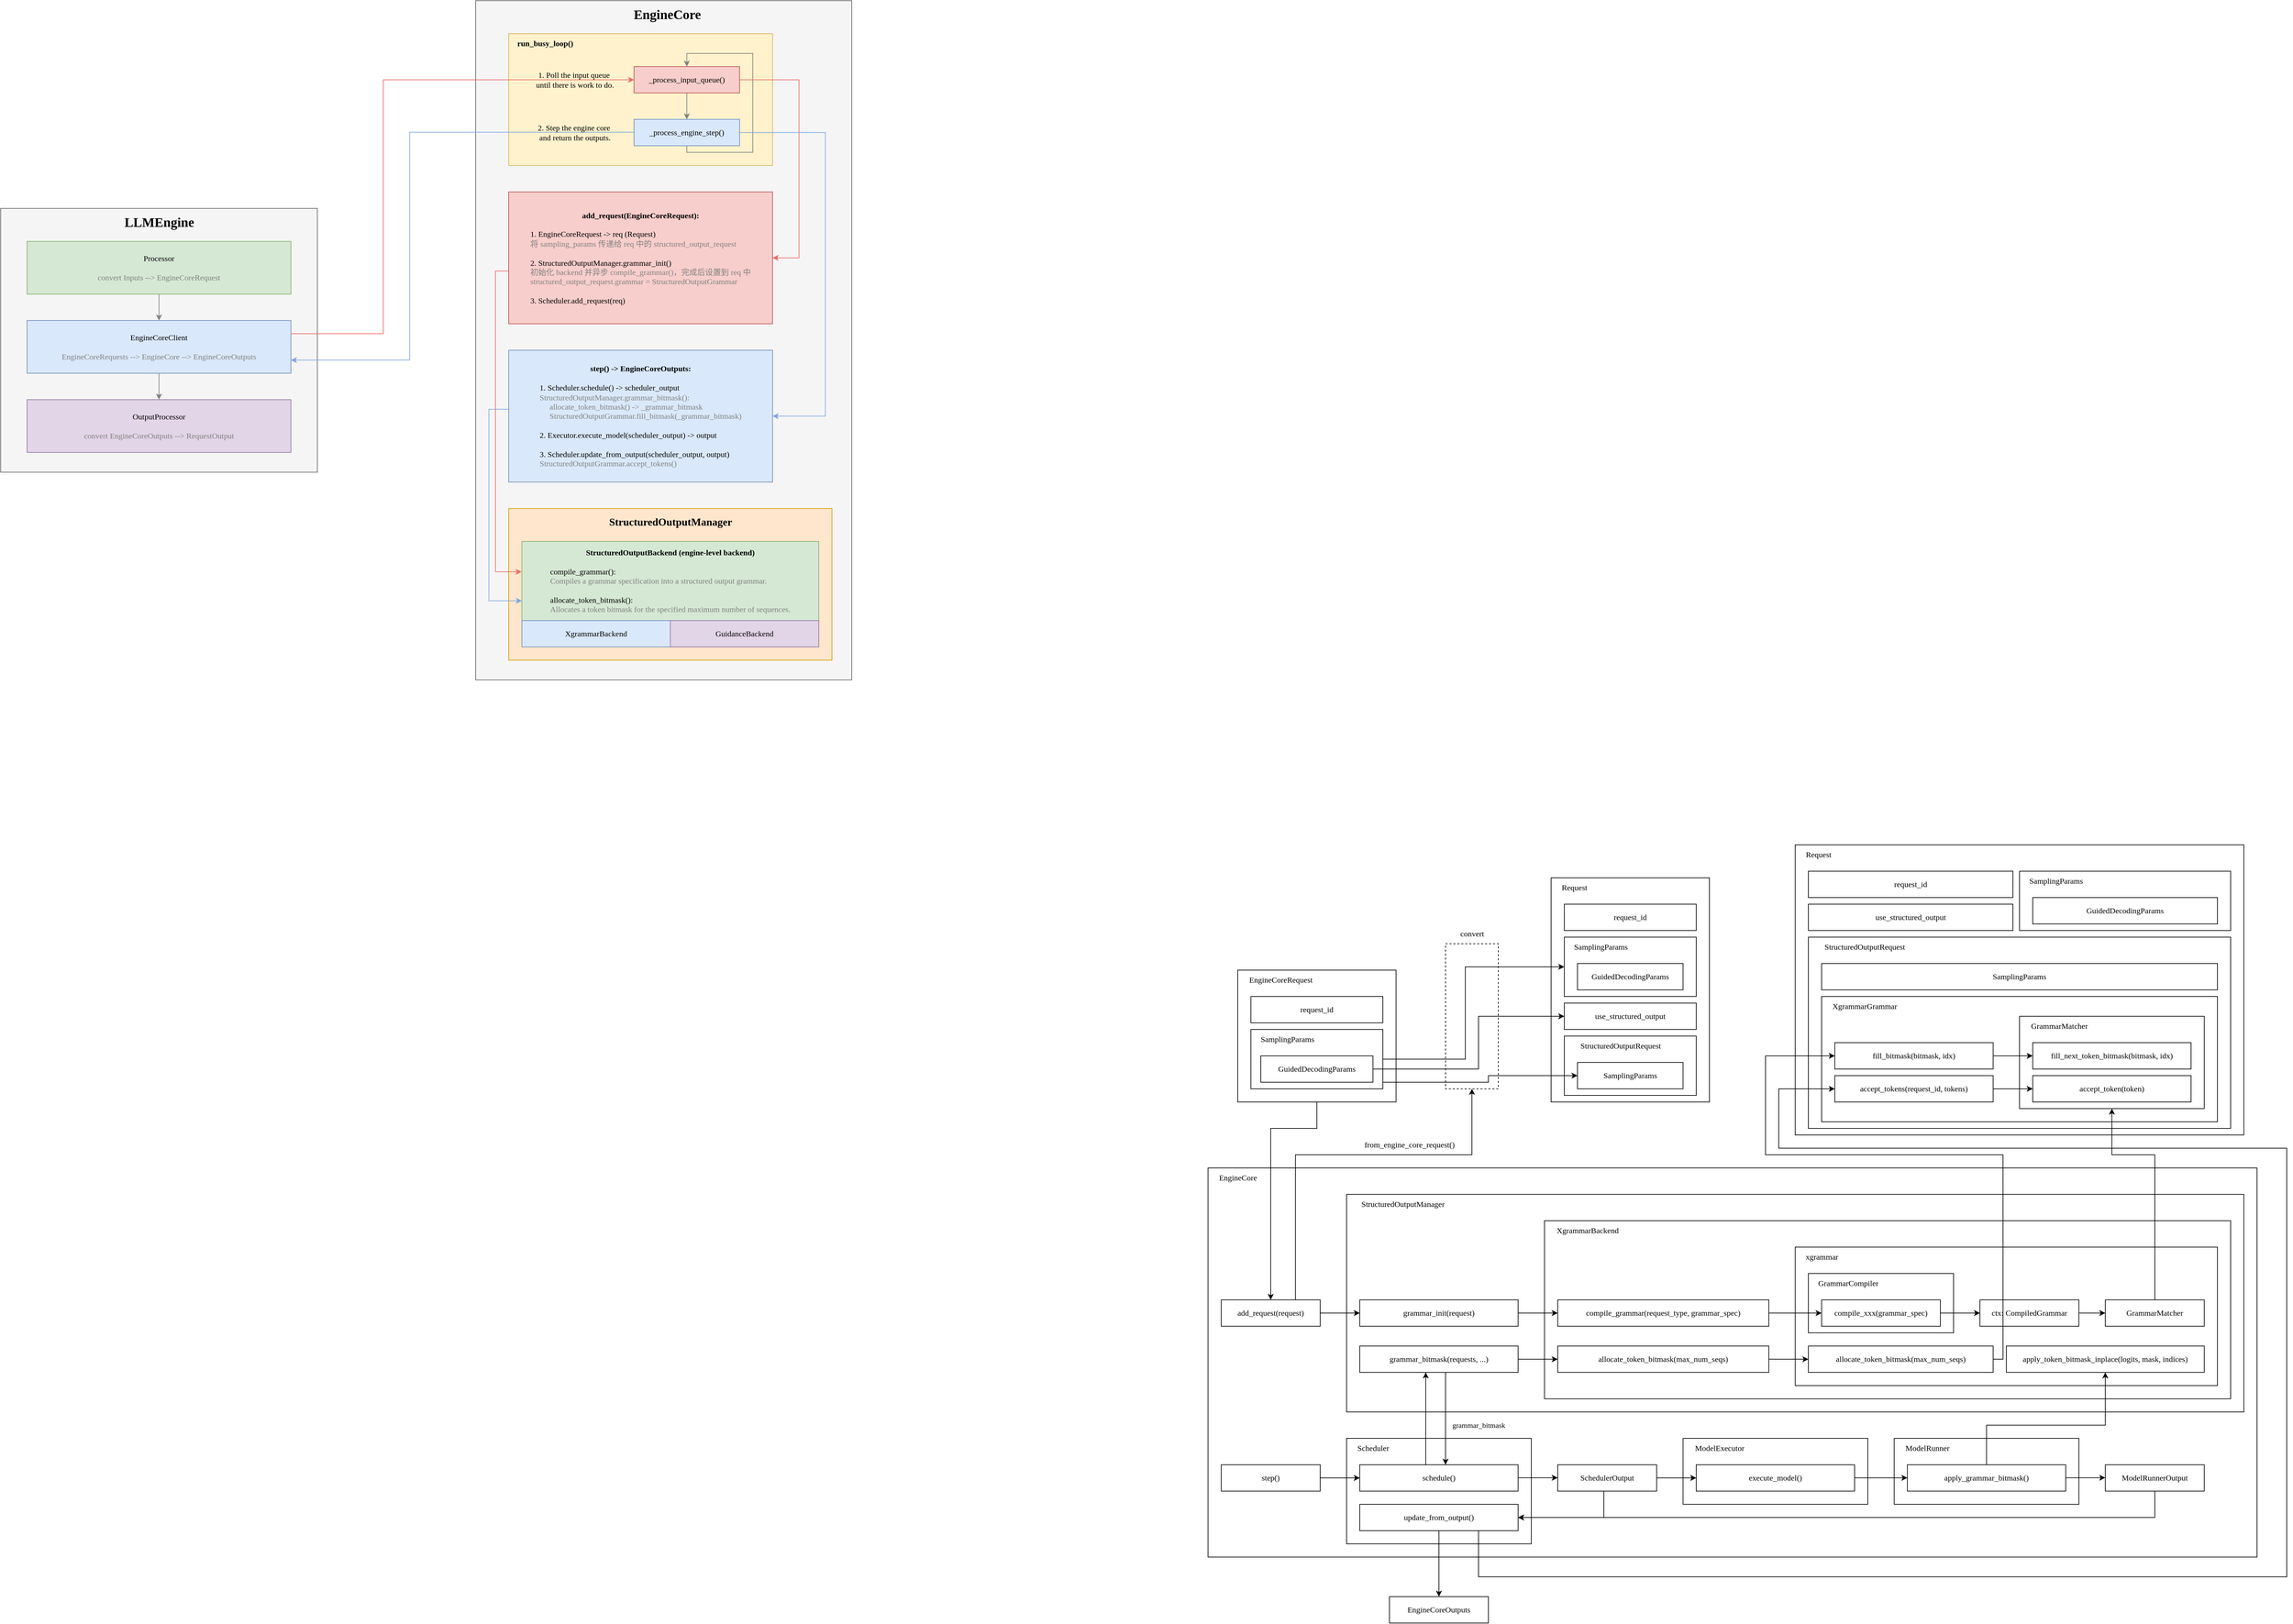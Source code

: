<mxfile version="26.2.2">
  <diagram name="第 1 页" id="pWyr2Sx7VMr-gFT97OsN">
    <mxGraphModel dx="5970" dy="3180" grid="1" gridSize="10" guides="1" tooltips="1" connect="1" arrows="1" fold="1" page="0" pageScale="1" pageWidth="827" pageHeight="1169" math="0" shadow="0">
      <root>
        <mxCell id="0" />
        <mxCell id="1" parent="0" />
        <mxCell id="C4gAQuSgHDkv66aD8gGo-106" value="" style="rounded=0;whiteSpace=wrap;html=1;dashed=1;fillColor=none;" vertex="1" parent="1">
          <mxGeometry x="1470" y="1630" width="80" height="220" as="geometry" />
        </mxCell>
        <mxCell id="C4gAQuSgHDkv66aD8gGo-90" value="" style="rounded=0;whiteSpace=wrap;html=1;" vertex="1" parent="1">
          <mxGeometry x="1630" y="1530" width="240" height="340" as="geometry" />
        </mxCell>
        <mxCell id="C4gAQuSgHDkv66aD8gGo-74" value="" style="rounded=0;whiteSpace=wrap;html=1;" vertex="1" parent="1">
          <mxGeometry x="1155" y="1670" width="240" height="200" as="geometry" />
        </mxCell>
        <mxCell id="C4gAQuSgHDkv66aD8gGo-31" value="" style="rounded=0;whiteSpace=wrap;html=1;" vertex="1" parent="1">
          <mxGeometry x="1110" y="1970" width="1590" height="590" as="geometry" />
        </mxCell>
        <mxCell id="C4gAQuSgHDkv66aD8gGo-27" value="" style="rounded=0;whiteSpace=wrap;html=1;" vertex="1" parent="1">
          <mxGeometry x="1320" y="2010" width="1360" height="330" as="geometry" />
        </mxCell>
        <mxCell id="mNshsQuZjJondUPWc10D-17" value="" style="rounded=0;whiteSpace=wrap;html=1;fillColor=#f5f5f5;fontColor=#333333;strokeColor=#666666;" parent="1" vertex="1">
          <mxGeometry y="200" width="570" height="1030" as="geometry" />
        </mxCell>
        <mxCell id="mNshsQuZjJondUPWc10D-30" value="" style="rounded=0;whiteSpace=wrap;html=1;fillColor=#f5f5f5;strokeColor=#666666;fontColor=#333333;" parent="1" vertex="1">
          <mxGeometry x="-720" y="515" width="480" height="400" as="geometry" />
        </mxCell>
        <mxCell id="mNshsQuZjJondUPWc10D-23" value="" style="rounded=0;whiteSpace=wrap;html=1;fillColor=#ffe6cc;strokeColor=#d79b00;" parent="1" vertex="1">
          <mxGeometry x="50" y="970" width="490" height="230" as="geometry" />
        </mxCell>
        <mxCell id="mNshsQuZjJondUPWc10D-43" style="edgeStyle=orthogonalEdgeStyle;rounded=0;orthogonalLoop=1;jettySize=auto;html=1;strokeColor=#7EA6E0;exitX=0;exitY=0.448;exitDx=0;exitDy=0;exitPerimeter=0;" parent="1" source="mNshsQuZjJondUPWc10D-14" edge="1">
          <mxGeometry relative="1" as="geometry">
            <mxPoint x="-40" y="890" as="sourcePoint" />
            <mxPoint x="70" y="1110" as="targetPoint" />
            <Array as="points">
              <mxPoint x="20" y="820" />
              <mxPoint x="20" y="1110" />
            </Array>
          </mxGeometry>
        </mxCell>
        <mxCell id="mNshsQuZjJondUPWc10D-9" value="" style="rounded=0;whiteSpace=wrap;html=1;fillColor=#fff2cc;strokeColor=#d6b656;" parent="1" vertex="1">
          <mxGeometry x="50" y="250" width="400" height="200" as="geometry" />
        </mxCell>
        <mxCell id="mNshsQuZjJondUPWc10D-8" style="edgeStyle=orthogonalEdgeStyle;rounded=0;orthogonalLoop=1;jettySize=auto;html=1;entryX=0.5;entryY=0;entryDx=0;entryDy=0;strokeColor=#808080;" parent="1" source="mNshsQuZjJondUPWc10D-4" target="mNshsQuZjJondUPWc10D-5" edge="1">
          <mxGeometry relative="1" as="geometry" />
        </mxCell>
        <mxCell id="mNshsQuZjJondUPWc10D-15" style="edgeStyle=orthogonalEdgeStyle;rounded=0;orthogonalLoop=1;jettySize=auto;html=1;entryX=1;entryY=0.5;entryDx=0;entryDy=0;strokeColor=#EA6B66;" parent="1" source="mNshsQuZjJondUPWc10D-4" target="mNshsQuZjJondUPWc10D-12" edge="1">
          <mxGeometry relative="1" as="geometry">
            <Array as="points">
              <mxPoint x="490" y="320" />
              <mxPoint x="490" y="590" />
            </Array>
          </mxGeometry>
        </mxCell>
        <mxCell id="mNshsQuZjJondUPWc10D-4" value="&lt;font face=&quot;Comic Sans MS&quot;&gt;_process_input_queue()&lt;/font&gt;" style="rounded=0;whiteSpace=wrap;html=1;fillColor=#f8cecc;strokeColor=#b85450;" parent="1" vertex="1">
          <mxGeometry x="240" y="299.97" width="160" height="40" as="geometry" />
        </mxCell>
        <mxCell id="mNshsQuZjJondUPWc10D-11" style="edgeStyle=orthogonalEdgeStyle;rounded=0;orthogonalLoop=1;jettySize=auto;html=1;entryX=0.5;entryY=0;entryDx=0;entryDy=0;strokeColor=#808080;" parent="1" source="mNshsQuZjJondUPWc10D-5" target="mNshsQuZjJondUPWc10D-4" edge="1">
          <mxGeometry relative="1" as="geometry">
            <Array as="points">
              <mxPoint x="320" y="429.97" />
              <mxPoint x="420" y="429.97" />
              <mxPoint x="420" y="279.97" />
              <mxPoint x="320" y="279.97" />
            </Array>
          </mxGeometry>
        </mxCell>
        <mxCell id="mNshsQuZjJondUPWc10D-16" style="edgeStyle=orthogonalEdgeStyle;rounded=0;orthogonalLoop=1;jettySize=auto;html=1;entryX=1;entryY=0.5;entryDx=0;entryDy=0;strokeColor=#7EA6E0;" parent="1" source="mNshsQuZjJondUPWc10D-5" target="mNshsQuZjJondUPWc10D-14" edge="1">
          <mxGeometry relative="1" as="geometry">
            <Array as="points">
              <mxPoint x="530" y="400" />
              <mxPoint x="530" y="830" />
            </Array>
          </mxGeometry>
        </mxCell>
        <mxCell id="mNshsQuZjJondUPWc10D-39" style="edgeStyle=orthogonalEdgeStyle;rounded=0;orthogonalLoop=1;jettySize=auto;html=1;exitX=0;exitY=0.5;exitDx=0;exitDy=0;entryX=1;entryY=0.75;entryDx=0;entryDy=0;strokeColor=#7EA6E0;" parent="1" target="mNshsQuZjJondUPWc10D-26" edge="1">
          <mxGeometry relative="1" as="geometry">
            <mxPoint x="240.0" y="399.47" as="sourcePoint" />
            <mxPoint x="-160" y="399.5" as="targetPoint" />
            <Array as="points">
              <mxPoint x="-100" y="399" />
              <mxPoint x="-100" y="745" />
            </Array>
          </mxGeometry>
        </mxCell>
        <mxCell id="mNshsQuZjJondUPWc10D-5" value="&lt;font face=&quot;Comic Sans MS&quot;&gt;_process_engine_step()&lt;/font&gt;" style="rounded=0;whiteSpace=wrap;html=1;fillColor=#dae8fc;strokeColor=#6c8ebf;" parent="1" vertex="1">
          <mxGeometry x="240" y="379.97" width="160" height="40" as="geometry" />
        </mxCell>
        <mxCell id="mNshsQuZjJondUPWc10D-6" value="&lt;font face=&quot;Comic Sans MS&quot;&gt;1. Poll the input queue&amp;nbsp;&lt;/font&gt;&lt;div&gt;&lt;font face=&quot;Comic Sans MS&quot;&gt;until&amp;nbsp;&lt;/font&gt;&lt;span style=&quot;font-family: &amp;quot;Comic Sans MS&amp;quot;; background-color: transparent; color: light-dark(rgb(0, 0, 0), rgb(255, 255, 255));&quot;&gt;there is work to do.&lt;/span&gt;&lt;/div&gt;" style="text;html=1;align=center;verticalAlign=middle;resizable=0;points=[];autosize=1;strokeColor=none;fillColor=none;" parent="1" vertex="1">
          <mxGeometry x="70" y="299.97" width="160" height="40" as="geometry" />
        </mxCell>
        <mxCell id="mNshsQuZjJondUPWc10D-7" value="&lt;font face=&quot;Comic Sans MS&quot;&gt;2. Step the engine core&amp;nbsp;&lt;/font&gt;&lt;div&gt;&lt;font face=&quot;Comic Sans MS&quot;&gt;and return the outputs.&lt;/font&gt;&lt;/div&gt;" style="text;html=1;align=center;verticalAlign=middle;resizable=0;points=[];autosize=1;strokeColor=none;fillColor=none;" parent="1" vertex="1">
          <mxGeometry x="70" y="379.97" width="160" height="40" as="geometry" />
        </mxCell>
        <mxCell id="mNshsQuZjJondUPWc10D-10" value="&lt;font face=&quot;Comic Sans MS&quot;&gt;&lt;b&gt;run_busy_loop()&lt;/b&gt;&lt;/font&gt;" style="text;html=1;align=center;verticalAlign=middle;resizable=0;points=[];autosize=1;strokeColor=none;fillColor=none;" parent="1" vertex="1">
          <mxGeometry x="50" y="250" width="110" height="30" as="geometry" />
        </mxCell>
        <mxCell id="mNshsQuZjJondUPWc10D-12" value="&lt;font face=&quot;Comic Sans MS&quot;&gt;&lt;b&gt;add_request(EngineCoreRequest):&lt;/b&gt;&lt;/font&gt;&lt;div&gt;&lt;font face=&quot;Comic Sans MS&quot;&gt;&lt;br&gt;&lt;/font&gt;&lt;/div&gt;&lt;div style=&quot;text-align: left;&quot;&gt;&lt;font style=&quot;&quot; face=&quot;Comic Sans MS&quot;&gt;1.&amp;nbsp;&lt;/font&gt;&lt;span style=&quot;background-color: transparent;&quot;&gt;&lt;font style=&quot;&quot; face=&quot;Comic Sans MS&quot;&gt;EngineCoreRequest -&amp;gt; req (Request)&lt;/font&gt;&lt;/span&gt;&lt;/div&gt;&lt;div style=&quot;text-align: left;&quot;&gt;&lt;font style=&quot;color: rgb(128, 128, 128);&quot;&gt;&lt;span style=&quot;background-color: transparent;&quot;&gt;&lt;font style=&quot;&quot; face=&quot;Comic Sans MS&quot;&gt;将&lt;/font&gt;&lt;/span&gt;&lt;span style=&quot;font-family: &amp;quot;Comic Sans MS&amp;quot;; background-color: transparent;&quot;&gt;&amp;nbsp;&lt;/span&gt;&lt;span style=&quot;background-color: transparent;&quot;&gt;&lt;font face=&quot;Comic Sans MS&quot;&gt;sampling_params 传递给 req 中的&amp;nbsp;&lt;/font&gt;&lt;/span&gt;&lt;span style=&quot;background-color: transparent;&quot;&gt;&lt;font style=&quot;&quot; face=&quot;Comic Sans MS&quot;&gt;structured_output_request&lt;/font&gt;&lt;/span&gt;&lt;/font&gt;&lt;/div&gt;&lt;div style=&quot;text-align: left;&quot;&gt;&lt;span style=&quot;background-color: transparent;&quot;&gt;&lt;font face=&quot;Comic Sans MS&quot;&gt;&lt;br&gt;&lt;/font&gt;&lt;/span&gt;&lt;/div&gt;&lt;div style=&quot;text-align: left;&quot;&gt;&lt;span style=&quot;background-color: transparent;&quot;&gt;&lt;font style=&quot;&quot; face=&quot;Comic Sans MS&quot;&gt;2.&amp;nbsp;&lt;/font&gt;&lt;/span&gt;&lt;span style=&quot;background-color: transparent;&quot;&gt;&lt;font style=&quot;&quot; face=&quot;Comic Sans MS&quot;&gt;StructuredOutputManager.grammar_init()&lt;/font&gt;&lt;/span&gt;&lt;/div&gt;&lt;div style=&quot;text-align: left;&quot;&gt;&lt;font style=&quot;color: rgb(128, 128, 128);&quot;&gt;&lt;font style=&quot;&quot; face=&quot;Comic Sans MS&quot;&gt;初始化 backend 并异步&amp;nbsp;&lt;/font&gt;&lt;span style=&quot;background-color: transparent; text-align: center;&quot;&gt;&lt;font face=&quot;Comic Sans MS&quot;&gt;compile_grammar()，完成后设置到 req 中&lt;/font&gt;&lt;/span&gt;&lt;/font&gt;&lt;/div&gt;&lt;div style=&quot;text-align: left;&quot;&gt;&lt;font style=&quot;color: rgb(128, 128, 128);&quot;&gt;&lt;span style=&quot;background-color: transparent; text-align: center;&quot;&gt;&lt;font face=&quot;Comic Sans MS&quot;&gt;structured_output_request.grammar =&amp;nbsp;&lt;/font&gt;&lt;/span&gt;&lt;span style=&quot;background-color: transparent; text-align: center;&quot;&gt;&lt;font style=&quot;&quot; face=&quot;Comic Sans MS&quot;&gt;StructuredOutputGrammar&lt;/font&gt;&lt;/span&gt;&lt;/font&gt;&lt;/div&gt;&lt;div style=&quot;text-align: left;&quot;&gt;&lt;span style=&quot;background-color: transparent;&quot;&gt;&lt;font face=&quot;Comic Sans MS&quot;&gt;&lt;br&gt;&lt;/font&gt;&lt;/span&gt;&lt;/div&gt;&lt;div style=&quot;text-align: left;&quot;&gt;&lt;span style=&quot;background-color: transparent;&quot;&gt;&lt;font face=&quot;Comic Sans MS&quot;&gt;3. Scheduler.add_request(req)&lt;/font&gt;&lt;/span&gt;&lt;/div&gt;" style="rounded=0;whiteSpace=wrap;html=1;fillColor=#f8cecc;strokeColor=#b85450;" parent="1" vertex="1">
          <mxGeometry x="50" y="490" width="400" height="200" as="geometry" />
        </mxCell>
        <mxCell id="mNshsQuZjJondUPWc10D-14" value="&lt;font face=&quot;Comic Sans MS&quot;&gt;&lt;b&gt;step() -&amp;gt; EngineCoreOutputs:&lt;/b&gt;&lt;/font&gt;&lt;div&gt;&lt;font face=&quot;Comic Sans MS&quot;&gt;&lt;br&gt;&lt;/font&gt;&lt;/div&gt;&lt;div style=&quot;text-align: left;&quot;&gt;&lt;font face=&quot;Comic Sans MS&quot;&gt;1. S&lt;span style=&quot;background-color: transparent;&quot;&gt;cheduler.schedule() -&amp;gt;&amp;nbsp;&lt;/span&gt;&lt;span style=&quot;background-color: transparent;&quot;&gt;scheduler_output&lt;/span&gt;&lt;/font&gt;&lt;/div&gt;&lt;div style=&quot;text-align: left;&quot;&gt;&lt;font face=&quot;Comic Sans MS&quot; color=&quot;#808080&quot;&gt;StructuredOutputManager.grammar_bitmask():&lt;/font&gt;&lt;/div&gt;&lt;div style=&quot;text-align: left;&quot;&gt;&lt;font face=&quot;Comic Sans MS&quot; color=&quot;#808080&quot;&gt;&amp;nbsp; &amp;nbsp; &amp;nbsp;allocate_token_bitmask() -&amp;gt;&amp;nbsp;&lt;/font&gt;&lt;span style=&quot;color: rgb(128, 128, 128); font-family: &amp;quot;Comic Sans MS&amp;quot;; background-color: transparent;&quot;&gt;_grammar_bitmask&lt;/span&gt;&lt;/div&gt;&lt;div style=&quot;text-align: left;&quot;&gt;&lt;font face=&quot;Comic Sans MS&quot;&gt;&lt;span style=&quot;background-color: transparent;&quot;&gt;&lt;font color=&quot;#808080&quot;&gt;&amp;nbsp; &amp;nbsp; &amp;nbsp;StructuredOutputGrammar&lt;/font&gt;&lt;/span&gt;&lt;span style=&quot;background-color: transparent;&quot;&gt;&lt;font style=&quot;color: rgb(128, 128, 128);&quot;&gt;.fill_bitmask(&lt;/font&gt;&lt;/span&gt;&lt;/font&gt;&lt;span style=&quot;color: rgb(128, 128, 128); font-family: &amp;quot;Comic Sans MS&amp;quot;; background-color: transparent;&quot;&gt;_grammar_bitmask&lt;/span&gt;&lt;span style=&quot;color: rgb(128, 128, 128); background-color: transparent; font-family: &amp;quot;Comic Sans MS&amp;quot;;&quot;&gt;)&lt;/span&gt;&lt;/div&gt;&lt;div style=&quot;text-align: left;&quot;&gt;&lt;span style=&quot;background-color: transparent;&quot;&gt;&lt;font face=&quot;Comic Sans MS&quot;&gt;&lt;br&gt;&lt;/font&gt;&lt;/span&gt;&lt;/div&gt;&lt;div style=&quot;text-align: left;&quot;&gt;&lt;font face=&quot;Comic Sans MS&quot;&gt;&lt;span style=&quot;background-color: transparent;&quot;&gt;2.&amp;nbsp;&lt;/span&gt;&lt;span style=&quot;background-color: transparent;&quot;&gt;Executor.execute_model(&lt;/span&gt;&lt;span style=&quot;background-color: transparent; color: light-dark(rgb(0, 0, 0), rgb(255, 255, 255));&quot;&gt;scheduler_output&lt;/span&gt;&lt;span style=&quot;background-color: transparent; color: light-dark(rgb(0, 0, 0), rgb(255, 255, 255));&quot;&gt;) -&amp;gt; output&lt;/span&gt;&lt;/font&gt;&lt;/div&gt;&lt;div style=&quot;text-align: left;&quot;&gt;&lt;span style=&quot;background-color: transparent;&quot;&gt;&lt;font face=&quot;Comic Sans MS&quot;&gt;&lt;br&gt;&lt;/font&gt;&lt;/span&gt;&lt;/div&gt;&lt;div style=&quot;text-align: left;&quot;&gt;&lt;font face=&quot;Comic Sans MS&quot;&gt;&lt;span style=&quot;background-color: transparent;&quot;&gt;3. S&lt;/span&gt;&lt;span style=&quot;background-color: transparent;&quot;&gt;cheduler.update_from_output(&lt;/span&gt;&lt;span style=&quot;background-color: transparent; color: light-dark(rgb(0, 0, 0), rgb(255, 255, 255));&quot;&gt;scheduler_output, output&lt;/span&gt;&lt;span style=&quot;background-color: transparent; color: light-dark(rgb(0, 0, 0), rgb(255, 255, 255));&quot;&gt;)&lt;/span&gt;&lt;/font&gt;&lt;/div&gt;&lt;div style=&quot;text-align: left;&quot;&gt;&lt;font face=&quot;Comic Sans MS&quot;&gt;&lt;span style=&quot;background-color: transparent;&quot;&gt;&lt;font color=&quot;#808080&quot;&gt;StructuredOutputGrammar&lt;/font&gt;&lt;/span&gt;&lt;span style=&quot;background-color: transparent;&quot;&gt;&lt;font style=&quot;color: rgb(128, 128, 128);&quot;&gt;.accept_tokens()&lt;/font&gt;&lt;/span&gt;&lt;/font&gt;&lt;/div&gt;" style="rounded=0;whiteSpace=wrap;html=1;fillColor=#dae8fc;strokeColor=#6c8ebf;" parent="1" vertex="1">
          <mxGeometry x="50" y="730" width="400" height="200" as="geometry" />
        </mxCell>
        <mxCell id="mNshsQuZjJondUPWc10D-18" value="&lt;font style=&quot;font-size: 20px;&quot; face=&quot;Comic Sans MS&quot;&gt;&lt;b&gt;EngineCore&lt;/b&gt;&lt;/font&gt;" style="text;html=1;align=center;verticalAlign=middle;resizable=0;points=[];autosize=1;strokeColor=none;fillColor=none;" parent="1" vertex="1">
          <mxGeometry x="225" y="200" width="130" height="40" as="geometry" />
        </mxCell>
        <mxCell id="mNshsQuZjJondUPWc10D-19" value="&lt;font face=&quot;Comic Sans MS&quot;&gt;&lt;b&gt;StructuredOutputBackend (engine-level backend)&lt;/b&gt;&lt;/font&gt;&lt;div&gt;&lt;font face=&quot;Comic Sans MS&quot;&gt;&lt;br&gt;&lt;/font&gt;&lt;/div&gt;&lt;div style=&quot;text-align: left;&quot;&gt;&lt;span style=&quot;background-color: transparent;&quot;&gt;&lt;font face=&quot;Comic Sans MS&quot;&gt;compile_grammar():&lt;/font&gt;&lt;/span&gt;&lt;/div&gt;&lt;div style=&quot;text-align: left;&quot;&gt;&lt;span style=&quot;background-color: transparent;&quot;&gt;&lt;font style=&quot;color: rgb(128, 128, 128);&quot; face=&quot;Comic Sans MS&quot;&gt;Compiles a grammar specification into a structured output grammar.&lt;/font&gt;&lt;/span&gt;&lt;/div&gt;&lt;div style=&quot;text-align: left;&quot;&gt;&lt;span style=&quot;background-color: transparent;&quot;&gt;&lt;font face=&quot;Comic Sans MS&quot;&gt;&lt;br&gt;&lt;/font&gt;&lt;/span&gt;&lt;/div&gt;&lt;div style=&quot;text-align: left;&quot;&gt;&lt;span style=&quot;background-color: transparent;&quot;&gt;&lt;font face=&quot;Comic Sans MS&quot;&gt;allocate_token_bitmask():&lt;/font&gt;&lt;/span&gt;&lt;/div&gt;&lt;div style=&quot;text-align: left;&quot;&gt;&lt;span style=&quot;background-color: transparent;&quot;&gt;&lt;font style=&quot;color: rgb(128, 128, 128);&quot; face=&quot;Comic Sans MS&quot;&gt;Allocates a token bitmask for the specified maximum number of sequences.&lt;/font&gt;&lt;/span&gt;&lt;/div&gt;" style="rounded=0;whiteSpace=wrap;html=1;fillColor=#d5e8d4;strokeColor=#82b366;" parent="1" vertex="1">
          <mxGeometry x="70" y="1020" width="450" height="120" as="geometry" />
        </mxCell>
        <mxCell id="mNshsQuZjJondUPWc10D-20" value="&lt;font face=&quot;Comic Sans MS&quot;&gt;XgrammarBackend&lt;/font&gt;" style="rounded=0;whiteSpace=wrap;html=1;fillColor=#dae8fc;strokeColor=#6c8ebf;" parent="1" vertex="1">
          <mxGeometry x="70" y="1140" width="225" height="40" as="geometry" />
        </mxCell>
        <mxCell id="mNshsQuZjJondUPWc10D-22" value="&lt;font face=&quot;Comic Sans MS&quot;&gt;GuidanceBackend&lt;/font&gt;" style="rounded=0;whiteSpace=wrap;html=1;fillColor=#e1d5e7;strokeColor=#9673a6;" parent="1" vertex="1">
          <mxGeometry x="295" y="1140" width="225" height="40" as="geometry" />
        </mxCell>
        <mxCell id="mNshsQuZjJondUPWc10D-24" value="&lt;font style=&quot;font-size: 16px;&quot; face=&quot;Comic Sans MS&quot;&gt;&lt;b style=&quot;&quot;&gt;StructuredOutputManager&lt;/b&gt;&lt;/font&gt;" style="text;html=1;align=center;verticalAlign=middle;resizable=0;points=[];autosize=1;strokeColor=none;fillColor=none;" parent="1" vertex="1">
          <mxGeometry x="180" y="975" width="230" height="30" as="geometry" />
        </mxCell>
        <mxCell id="mNshsQuZjJondUPWc10D-28" value="" style="edgeStyle=orthogonalEdgeStyle;rounded=0;orthogonalLoop=1;jettySize=auto;html=1;strokeColor=#808080;" parent="1" source="mNshsQuZjJondUPWc10D-25" target="mNshsQuZjJondUPWc10D-26" edge="1">
          <mxGeometry relative="1" as="geometry" />
        </mxCell>
        <mxCell id="mNshsQuZjJondUPWc10D-25" value="&lt;font face=&quot;Comic Sans MS&quot;&gt;Processor&lt;/font&gt;&lt;div&gt;&lt;font face=&quot;Comic Sans MS&quot;&gt;&lt;br&gt;&lt;/font&gt;&lt;div&gt;&lt;font style=&quot;color: rgb(128, 128, 128);&quot; face=&quot;Comic Sans MS&quot;&gt;convert Inputs --&amp;gt; EngineCoreRequest&lt;/font&gt;&lt;/div&gt;&lt;/div&gt;" style="rounded=0;whiteSpace=wrap;html=1;fillColor=#d5e8d4;strokeColor=#82b366;" parent="1" vertex="1">
          <mxGeometry x="-680" y="565" width="400" height="80.03" as="geometry" />
        </mxCell>
        <mxCell id="mNshsQuZjJondUPWc10D-29" value="" style="edgeStyle=orthogonalEdgeStyle;rounded=0;orthogonalLoop=1;jettySize=auto;html=1;strokeColor=#808080;" parent="1" source="mNshsQuZjJondUPWc10D-26" target="mNshsQuZjJondUPWc10D-27" edge="1">
          <mxGeometry relative="1" as="geometry" />
        </mxCell>
        <mxCell id="mNshsQuZjJondUPWc10D-26" value="&lt;font face=&quot;Comic Sans MS&quot;&gt;EngineCoreClient&lt;/font&gt;&lt;div&gt;&lt;font face=&quot;Comic Sans MS&quot;&gt;&lt;br&gt;&lt;/font&gt;&lt;/div&gt;&lt;div&gt;&lt;font style=&quot;color: rgb(128, 128, 128);&quot;&gt;&lt;font face=&quot;Comic Sans MS&quot;&gt;EngineCoreRequests --&amp;gt;&amp;nbsp;&lt;/font&gt;&lt;span style=&quot;font-family: &amp;quot;Comic Sans MS&amp;quot;; background-color: transparent;&quot;&gt;EngineCore --&amp;gt;&lt;/span&gt;&lt;span style=&quot;font-family: &amp;quot;Comic Sans MS&amp;quot;; background-color: transparent;&quot;&gt;&amp;nbsp;EngineCoreOutputs&lt;/span&gt;&lt;/font&gt;&lt;/div&gt;" style="rounded=0;whiteSpace=wrap;html=1;fillColor=#dae8fc;strokeColor=#6c8ebf;" parent="1" vertex="1">
          <mxGeometry x="-680" y="685" width="400" height="80" as="geometry" />
        </mxCell>
        <mxCell id="mNshsQuZjJondUPWc10D-27" value="&lt;font face=&quot;Comic Sans MS&quot;&gt;OutputProcessor&lt;/font&gt;&lt;br&gt;&lt;div&gt;&lt;font face=&quot;Comic Sans MS&quot;&gt;&lt;br&gt;&lt;/font&gt;&lt;div&gt;&lt;font style=&quot;color: rgb(128, 128, 128);&quot; face=&quot;Comic Sans MS&quot;&gt;convert EngineCoreOutputs --&amp;gt; RequestOutput&lt;/font&gt;&lt;/div&gt;&lt;/div&gt;" style="rounded=0;whiteSpace=wrap;html=1;fillColor=#e1d5e7;strokeColor=#9673a6;" parent="1" vertex="1">
          <mxGeometry x="-680" y="805" width="400" height="80.03" as="geometry" />
        </mxCell>
        <mxCell id="mNshsQuZjJondUPWc10D-31" value="&lt;font style=&quot;font-size: 20px;&quot; face=&quot;Comic Sans MS&quot;&gt;&lt;b&gt;LLMEngine&lt;/b&gt;&lt;/font&gt;" style="text;html=1;align=center;verticalAlign=middle;resizable=0;points=[];autosize=1;strokeColor=none;fillColor=none;" parent="1" vertex="1">
          <mxGeometry x="-540" y="515" width="120" height="40" as="geometry" />
        </mxCell>
        <mxCell id="mNshsQuZjJondUPWc10D-38" style="edgeStyle=orthogonalEdgeStyle;rounded=0;orthogonalLoop=1;jettySize=auto;html=1;strokeColor=#EA6B66;exitX=1;exitY=0.25;exitDx=0;exitDy=0;" parent="1" source="mNshsQuZjJondUPWc10D-26" edge="1">
          <mxGeometry relative="1" as="geometry">
            <mxPoint x="-160" y="319.41" as="sourcePoint" />
            <mxPoint x="240" y="320" as="targetPoint" />
            <Array as="points">
              <mxPoint x="-140" y="705" />
              <mxPoint x="-140" y="320" />
            </Array>
          </mxGeometry>
        </mxCell>
        <mxCell id="mNshsQuZjJondUPWc10D-42" style="edgeStyle=orthogonalEdgeStyle;rounded=0;orthogonalLoop=1;jettySize=auto;html=1;entryX=-0.001;entryY=0.385;entryDx=0;entryDy=0;strokeColor=#EA6B66;entryPerimeter=0;" parent="1" target="mNshsQuZjJondUPWc10D-19" edge="1">
          <mxGeometry relative="1" as="geometry">
            <mxPoint x="50" y="610" as="sourcePoint" />
            <Array as="points">
              <mxPoint x="50" y="610" />
              <mxPoint x="30" y="610" />
              <mxPoint x="30" y="1066" />
              <mxPoint x="70" y="1066" />
            </Array>
          </mxGeometry>
        </mxCell>
        <mxCell id="C4gAQuSgHDkv66aD8gGo-20" value="" style="rounded=0;whiteSpace=wrap;html=1;" vertex="1" parent="1">
          <mxGeometry x="1620" y="2050" width="1040" height="270" as="geometry" />
        </mxCell>
        <mxCell id="C4gAQuSgHDkv66aD8gGo-25" style="edgeStyle=orthogonalEdgeStyle;rounded=0;orthogonalLoop=1;jettySize=auto;html=1;entryX=0;entryY=0.5;entryDx=0;entryDy=0;" edge="1" parent="1" source="C4gAQuSgHDkv66aD8gGo-5" target="C4gAQuSgHDkv66aD8gGo-8">
          <mxGeometry relative="1" as="geometry" />
        </mxCell>
        <mxCell id="C4gAQuSgHDkv66aD8gGo-5" value="&lt;font face=&quot;Comic Sans MS&quot;&gt;grammar_init(request)&lt;/font&gt;" style="rounded=0;whiteSpace=wrap;html=1;" vertex="1" parent="1">
          <mxGeometry x="1340" y="2170" width="240" height="40" as="geometry" />
        </mxCell>
        <mxCell id="C4gAQuSgHDkv66aD8gGo-26" style="edgeStyle=orthogonalEdgeStyle;rounded=0;orthogonalLoop=1;jettySize=auto;html=1;entryX=0;entryY=0.5;entryDx=0;entryDy=0;" edge="1" parent="1" source="C4gAQuSgHDkv66aD8gGo-6" target="C4gAQuSgHDkv66aD8gGo-23">
          <mxGeometry relative="1" as="geometry" />
        </mxCell>
        <mxCell id="C4gAQuSgHDkv66aD8gGo-6" value="&lt;font face=&quot;Comic Sans MS&quot;&gt;grammar_bitmask(requests, ...)&lt;/font&gt;" style="rounded=0;whiteSpace=wrap;html=1;" vertex="1" parent="1">
          <mxGeometry x="1340" y="2240" width="240" height="40" as="geometry" />
        </mxCell>
        <mxCell id="C4gAQuSgHDkv66aD8gGo-8" value="&lt;font face=&quot;Comic Sans MS&quot;&gt;compile_grammar(request_type, grammar_spec)&lt;/font&gt;" style="rounded=0;whiteSpace=wrap;html=1;" vertex="1" parent="1">
          <mxGeometry x="1640" y="2170" width="320" height="40" as="geometry" />
        </mxCell>
        <mxCell id="C4gAQuSgHDkv66aD8gGo-17" value="" style="rounded=0;whiteSpace=wrap;html=1;" vertex="1" parent="1">
          <mxGeometry x="2000" y="2090" width="640" height="210" as="geometry" />
        </mxCell>
        <mxCell id="C4gAQuSgHDkv66aD8gGo-10" value="" style="rounded=0;whiteSpace=wrap;html=1;" vertex="1" parent="1">
          <mxGeometry x="2020" y="2130" width="220" height="90" as="geometry" />
        </mxCell>
        <mxCell id="C4gAQuSgHDkv66aD8gGo-19" style="edgeStyle=orthogonalEdgeStyle;rounded=0;orthogonalLoop=1;jettySize=auto;html=1;entryX=0;entryY=0.5;entryDx=0;entryDy=0;" edge="1" parent="1" source="C4gAQuSgHDkv66aD8gGo-8" target="C4gAQuSgHDkv66aD8gGo-9">
          <mxGeometry relative="1" as="geometry" />
        </mxCell>
        <mxCell id="C4gAQuSgHDkv66aD8gGo-14" style="edgeStyle=orthogonalEdgeStyle;rounded=0;orthogonalLoop=1;jettySize=auto;html=1;entryX=0;entryY=0.5;entryDx=0;entryDy=0;" edge="1" parent="1" source="C4gAQuSgHDkv66aD8gGo-9" target="C4gAQuSgHDkv66aD8gGo-12">
          <mxGeometry relative="1" as="geometry" />
        </mxCell>
        <mxCell id="C4gAQuSgHDkv66aD8gGo-9" value="&lt;font face=&quot;Comic Sans MS&quot;&gt;compile_xxx(grammar_spec)&lt;/font&gt;" style="rounded=0;whiteSpace=wrap;html=1;" vertex="1" parent="1">
          <mxGeometry x="2040" y="2170" width="180" height="40" as="geometry" />
        </mxCell>
        <mxCell id="C4gAQuSgHDkv66aD8gGo-11" value="&lt;font face=&quot;Comic Sans MS&quot;&gt;GrammarCompiler&lt;/font&gt;" style="text;html=1;align=center;verticalAlign=middle;resizable=0;points=[];autosize=1;strokeColor=none;fillColor=none;" vertex="1" parent="1">
          <mxGeometry x="2020" y="2130" width="120" height="30" as="geometry" />
        </mxCell>
        <mxCell id="C4gAQuSgHDkv66aD8gGo-16" style="edgeStyle=orthogonalEdgeStyle;rounded=0;orthogonalLoop=1;jettySize=auto;html=1;entryX=0;entryY=0.5;entryDx=0;entryDy=0;" edge="1" parent="1" source="C4gAQuSgHDkv66aD8gGo-12" target="C4gAQuSgHDkv66aD8gGo-15">
          <mxGeometry relative="1" as="geometry" />
        </mxCell>
        <mxCell id="C4gAQuSgHDkv66aD8gGo-12" value="&lt;font face=&quot;Comic Sans MS&quot;&gt;ctx: CompiledGrammar&lt;/font&gt;" style="rounded=0;whiteSpace=wrap;html=1;" vertex="1" parent="1">
          <mxGeometry x="2280" y="2170" width="150" height="40" as="geometry" />
        </mxCell>
        <mxCell id="C4gAQuSgHDkv66aD8gGo-15" value="&lt;font face=&quot;Comic Sans MS&quot;&gt;GrammarMatcher&lt;/font&gt;" style="rounded=0;whiteSpace=wrap;html=1;" vertex="1" parent="1">
          <mxGeometry x="2470" y="2170" width="150" height="40" as="geometry" />
        </mxCell>
        <mxCell id="C4gAQuSgHDkv66aD8gGo-18" value="&lt;font face=&quot;Comic Sans MS&quot;&gt;xgrammar&lt;/font&gt;" style="text;html=1;align=center;verticalAlign=middle;resizable=0;points=[];autosize=1;strokeColor=none;fillColor=none;" vertex="1" parent="1">
          <mxGeometry x="2000" y="2090" width="80" height="30" as="geometry" />
        </mxCell>
        <mxCell id="C4gAQuSgHDkv66aD8gGo-21" value="&lt;font face=&quot;Comic Sans MS&quot;&gt;XgrammarBackend&lt;/font&gt;" style="text;html=1;align=center;verticalAlign=middle;resizable=0;points=[];autosize=1;strokeColor=none;fillColor=none;" vertex="1" parent="1">
          <mxGeometry x="1620" y="2050" width="130" height="30" as="geometry" />
        </mxCell>
        <mxCell id="C4gAQuSgHDkv66aD8gGo-22" value="&lt;font face=&quot;Comic Sans MS&quot;&gt;allocate_token_bitmask(max_num_seqs)&lt;/font&gt;" style="rounded=0;whiteSpace=wrap;html=1;" vertex="1" parent="1">
          <mxGeometry x="2020" y="2240" width="280" height="40" as="geometry" />
        </mxCell>
        <mxCell id="C4gAQuSgHDkv66aD8gGo-24" style="edgeStyle=orthogonalEdgeStyle;rounded=0;orthogonalLoop=1;jettySize=auto;html=1;entryX=0;entryY=0.5;entryDx=0;entryDy=0;" edge="1" parent="1" source="C4gAQuSgHDkv66aD8gGo-23" target="C4gAQuSgHDkv66aD8gGo-22">
          <mxGeometry relative="1" as="geometry" />
        </mxCell>
        <mxCell id="C4gAQuSgHDkv66aD8gGo-23" value="&lt;font face=&quot;Comic Sans MS&quot;&gt;allocate_token_bitmask(max_num_seqs)&lt;/font&gt;" style="rounded=0;whiteSpace=wrap;html=1;" vertex="1" parent="1">
          <mxGeometry x="1640" y="2240" width="320" height="40" as="geometry" />
        </mxCell>
        <mxCell id="C4gAQuSgHDkv66aD8gGo-28" value="&lt;font face=&quot;Comic Sans MS&quot;&gt;StructuredOutputManager&lt;/font&gt;" style="text;html=1;align=center;verticalAlign=middle;resizable=0;points=[];autosize=1;strokeColor=none;fillColor=none;" vertex="1" parent="1">
          <mxGeometry x="1320" y="2010" width="170" height="30" as="geometry" />
        </mxCell>
        <mxCell id="C4gAQuSgHDkv66aD8gGo-34" style="edgeStyle=orthogonalEdgeStyle;rounded=0;orthogonalLoop=1;jettySize=auto;html=1;entryX=0.5;entryY=0;entryDx=0;entryDy=0;exitX=0.5;exitY=1;exitDx=0;exitDy=0;" edge="1" parent="1" source="C4gAQuSgHDkv66aD8gGo-74" target="C4gAQuSgHDkv66aD8gGo-30">
          <mxGeometry relative="1" as="geometry">
            <mxPoint x="1205" y="1910" as="sourcePoint" />
            <Array as="points">
              <mxPoint x="1275" y="1910" />
              <mxPoint x="1205" y="1910" />
            </Array>
          </mxGeometry>
        </mxCell>
        <mxCell id="C4gAQuSgHDkv66aD8gGo-33" style="edgeStyle=orthogonalEdgeStyle;rounded=0;orthogonalLoop=1;jettySize=auto;html=1;entryX=0;entryY=0.5;entryDx=0;entryDy=0;" edge="1" parent="1" source="C4gAQuSgHDkv66aD8gGo-30" target="C4gAQuSgHDkv66aD8gGo-5">
          <mxGeometry relative="1" as="geometry" />
        </mxCell>
        <mxCell id="C4gAQuSgHDkv66aD8gGo-105" style="edgeStyle=orthogonalEdgeStyle;rounded=0;orthogonalLoop=1;jettySize=auto;html=1;exitX=0.75;exitY=0;exitDx=0;exitDy=0;entryX=0.5;entryY=1;entryDx=0;entryDy=0;" edge="1" parent="1" source="C4gAQuSgHDkv66aD8gGo-30" target="C4gAQuSgHDkv66aD8gGo-106">
          <mxGeometry relative="1" as="geometry">
            <mxPoint x="1440" y="1890" as="targetPoint" />
            <Array as="points">
              <mxPoint x="1242" y="1950" />
              <mxPoint x="1510" y="1950" />
            </Array>
          </mxGeometry>
        </mxCell>
        <mxCell id="C4gAQuSgHDkv66aD8gGo-30" value="&lt;font face=&quot;Comic Sans MS&quot;&gt;add_request(request)&lt;/font&gt;" style="rounded=0;whiteSpace=wrap;html=1;" vertex="1" parent="1">
          <mxGeometry x="1130" y="2170" width="150" height="40" as="geometry" />
        </mxCell>
        <mxCell id="C4gAQuSgHDkv66aD8gGo-32" value="&lt;font face=&quot;Comic Sans MS&quot;&gt;EngineCore&lt;/font&gt;" style="text;html=1;align=center;verticalAlign=middle;resizable=0;points=[];autosize=1;strokeColor=none;fillColor=none;" vertex="1" parent="1">
          <mxGeometry x="1110" y="1970" width="90" height="30" as="geometry" />
        </mxCell>
        <mxCell id="C4gAQuSgHDkv66aD8gGo-37" value="" style="rounded=0;whiteSpace=wrap;html=1;" vertex="1" parent="1">
          <mxGeometry x="1320" y="2380" width="280" height="160" as="geometry" />
        </mxCell>
        <mxCell id="C4gAQuSgHDkv66aD8gGo-40" style="edgeStyle=orthogonalEdgeStyle;rounded=0;orthogonalLoop=1;jettySize=auto;html=1;entryX=0;entryY=0.5;entryDx=0;entryDy=0;" edge="1" parent="1" source="C4gAQuSgHDkv66aD8gGo-35" target="C4gAQuSgHDkv66aD8gGo-36">
          <mxGeometry relative="1" as="geometry" />
        </mxCell>
        <mxCell id="C4gAQuSgHDkv66aD8gGo-35" value="&lt;font face=&quot;Comic Sans MS&quot;&gt;step()&lt;/font&gt;" style="rounded=0;whiteSpace=wrap;html=1;" vertex="1" parent="1">
          <mxGeometry x="1130" y="2420" width="150" height="40" as="geometry" />
        </mxCell>
        <mxCell id="C4gAQuSgHDkv66aD8gGo-36" value="&lt;font face=&quot;Comic Sans MS&quot;&gt;schedule()&lt;/font&gt;" style="rounded=0;whiteSpace=wrap;html=1;" vertex="1" parent="1">
          <mxGeometry x="1340" y="2420" width="240" height="40" as="geometry" />
        </mxCell>
        <mxCell id="C4gAQuSgHDkv66aD8gGo-38" value="&lt;font face=&quot;Comic Sans MS&quot;&gt;Scheduler&lt;/font&gt;" style="text;html=1;align=center;verticalAlign=middle;resizable=0;points=[];autosize=1;strokeColor=none;fillColor=none;" vertex="1" parent="1">
          <mxGeometry x="1320" y="2380" width="80" height="30" as="geometry" />
        </mxCell>
        <mxCell id="C4gAQuSgHDkv66aD8gGo-44" style="edgeStyle=orthogonalEdgeStyle;rounded=0;orthogonalLoop=1;jettySize=auto;html=1;exitX=0.5;exitY=0;exitDx=0;exitDy=0;entryX=0.5;entryY=1;entryDx=0;entryDy=0;" edge="1" parent="1">
          <mxGeometry relative="1" as="geometry">
            <mxPoint x="1440" y="2420" as="sourcePoint" />
            <mxPoint x="1440" y="2280" as="targetPoint" />
            <Array as="points">
              <mxPoint x="1440" y="2350" />
              <mxPoint x="1440" y="2350" />
            </Array>
          </mxGeometry>
        </mxCell>
        <mxCell id="C4gAQuSgHDkv66aD8gGo-45" style="edgeStyle=orthogonalEdgeStyle;rounded=0;orthogonalLoop=1;jettySize=auto;html=1;exitX=0.5;exitY=0;exitDx=0;exitDy=0;" edge="1" parent="1">
          <mxGeometry relative="1" as="geometry">
            <mxPoint x="1470" y="2320" as="sourcePoint" />
            <mxPoint x="1470" y="2420" as="targetPoint" />
            <Array as="points">
              <mxPoint x="1470" y="2280" />
              <mxPoint x="1470" y="2280" />
            </Array>
          </mxGeometry>
        </mxCell>
        <mxCell id="C4gAQuSgHDkv66aD8gGo-47" value="&lt;font face=&quot;Comic Sans MS&quot;&gt;grammar_bitmask&lt;/font&gt;" style="edgeLabel;html=1;align=center;verticalAlign=middle;resizable=0;points=[];" vertex="1" connectable="0" parent="1">
          <mxGeometry x="1520" y="2360" as="geometry" />
        </mxCell>
        <mxCell id="C4gAQuSgHDkv66aD8gGo-51" value="" style="rounded=0;whiteSpace=wrap;html=1;" vertex="1" parent="1">
          <mxGeometry x="1830" y="2380" width="280" height="100" as="geometry" />
        </mxCell>
        <mxCell id="C4gAQuSgHDkv66aD8gGo-52" style="edgeStyle=orthogonalEdgeStyle;rounded=0;orthogonalLoop=1;jettySize=auto;html=1;entryX=0;entryY=0.5;entryDx=0;entryDy=0;" edge="1" parent="1" source="C4gAQuSgHDkv66aD8gGo-48" target="C4gAQuSgHDkv66aD8gGo-50">
          <mxGeometry relative="1" as="geometry" />
        </mxCell>
        <mxCell id="C4gAQuSgHDkv66aD8gGo-63" style="edgeStyle=orthogonalEdgeStyle;rounded=0;orthogonalLoop=1;jettySize=auto;html=1;entryX=1;entryY=0.5;entryDx=0;entryDy=0;" edge="1" parent="1" source="C4gAQuSgHDkv66aD8gGo-48" target="C4gAQuSgHDkv66aD8gGo-62">
          <mxGeometry relative="1" as="geometry">
            <Array as="points">
              <mxPoint x="1710" y="2500" />
            </Array>
          </mxGeometry>
        </mxCell>
        <mxCell id="C4gAQuSgHDkv66aD8gGo-48" value="&lt;font face=&quot;Comic Sans MS&quot;&gt;SchedulerOutput&lt;/font&gt;" style="rounded=0;whiteSpace=wrap;html=1;" vertex="1" parent="1">
          <mxGeometry x="1640" y="2420" width="150" height="40" as="geometry" />
        </mxCell>
        <mxCell id="C4gAQuSgHDkv66aD8gGo-49" style="edgeStyle=orthogonalEdgeStyle;rounded=0;orthogonalLoop=1;jettySize=auto;html=1;entryX=0;entryY=0.5;entryDx=0;entryDy=0;" edge="1" parent="1">
          <mxGeometry relative="1" as="geometry">
            <mxPoint x="1580" y="2439.78" as="sourcePoint" />
            <mxPoint x="1640" y="2439.78" as="targetPoint" />
          </mxGeometry>
        </mxCell>
        <mxCell id="C4gAQuSgHDkv66aD8gGo-50" value="&lt;font face=&quot;Comic Sans MS&quot;&gt;execute_model()&lt;/font&gt;" style="rounded=0;whiteSpace=wrap;html=1;" vertex="1" parent="1">
          <mxGeometry x="1850" y="2420" width="240" height="40" as="geometry" />
        </mxCell>
        <mxCell id="C4gAQuSgHDkv66aD8gGo-53" value="&lt;font face=&quot;Comic Sans MS&quot;&gt;ModelExecutor&lt;/font&gt;" style="text;html=1;align=center;verticalAlign=middle;resizable=0;points=[];autosize=1;strokeColor=none;fillColor=none;" vertex="1" parent="1">
          <mxGeometry x="1830" y="2380" width="110" height="30" as="geometry" />
        </mxCell>
        <mxCell id="C4gAQuSgHDkv66aD8gGo-54" value="&lt;font face=&quot;Comic Sans MS&quot;&gt;apply_token_bitmask_inplace(logits, mask, indices)&lt;/font&gt;" style="rounded=0;whiteSpace=wrap;html=1;" vertex="1" parent="1">
          <mxGeometry x="2320" y="2240" width="300" height="40" as="geometry" />
        </mxCell>
        <mxCell id="C4gAQuSgHDkv66aD8gGo-56" value="" style="rounded=0;whiteSpace=wrap;html=1;" vertex="1" parent="1">
          <mxGeometry x="2150" y="2380" width="280" height="100" as="geometry" />
        </mxCell>
        <mxCell id="C4gAQuSgHDkv66aD8gGo-55" value="&lt;font face=&quot;Comic Sans MS&quot;&gt;apply_grammar_bitmask()&lt;/font&gt;" style="rounded=0;whiteSpace=wrap;html=1;" vertex="1" parent="1">
          <mxGeometry x="2170" y="2420" width="240" height="40" as="geometry" />
        </mxCell>
        <mxCell id="C4gAQuSgHDkv66aD8gGo-57" value="&lt;font face=&quot;Comic Sans MS&quot;&gt;ModelRunner&lt;/font&gt;" style="text;html=1;align=center;verticalAlign=middle;resizable=0;points=[];autosize=1;strokeColor=none;fillColor=none;" vertex="1" parent="1">
          <mxGeometry x="2150" y="2380" width="100" height="30" as="geometry" />
        </mxCell>
        <mxCell id="C4gAQuSgHDkv66aD8gGo-58" style="edgeStyle=orthogonalEdgeStyle;rounded=0;orthogonalLoop=1;jettySize=auto;html=1;" edge="1" parent="1">
          <mxGeometry relative="1" as="geometry">
            <mxPoint x="2090" y="2439.88" as="sourcePoint" />
            <mxPoint x="2170" y="2439.88" as="targetPoint" />
          </mxGeometry>
        </mxCell>
        <mxCell id="C4gAQuSgHDkv66aD8gGo-59" style="edgeStyle=orthogonalEdgeStyle;rounded=0;orthogonalLoop=1;jettySize=auto;html=1;entryX=0.5;entryY=1;entryDx=0;entryDy=0;exitX=0.5;exitY=0;exitDx=0;exitDy=0;" edge="1" parent="1" source="C4gAQuSgHDkv66aD8gGo-55" target="C4gAQuSgHDkv66aD8gGo-54">
          <mxGeometry relative="1" as="geometry">
            <mxPoint x="2410" y="2439.86" as="sourcePoint" />
            <mxPoint x="2490" y="2439.86" as="targetPoint" />
            <Array as="points">
              <mxPoint x="2290" y="2360" />
              <mxPoint x="2470" y="2360" />
            </Array>
          </mxGeometry>
        </mxCell>
        <mxCell id="C4gAQuSgHDkv66aD8gGo-64" style="edgeStyle=orthogonalEdgeStyle;rounded=0;orthogonalLoop=1;jettySize=auto;html=1;" edge="1" parent="1" source="C4gAQuSgHDkv66aD8gGo-60">
          <mxGeometry relative="1" as="geometry">
            <mxPoint x="1580" y="2500" as="targetPoint" />
            <Array as="points">
              <mxPoint x="2545" y="2500" />
            </Array>
          </mxGeometry>
        </mxCell>
        <mxCell id="C4gAQuSgHDkv66aD8gGo-60" value="&lt;font face=&quot;Comic Sans MS&quot;&gt;ModelRunnerOutput&lt;/font&gt;" style="rounded=0;whiteSpace=wrap;html=1;" vertex="1" parent="1">
          <mxGeometry x="2470" y="2420" width="150" height="40" as="geometry" />
        </mxCell>
        <mxCell id="C4gAQuSgHDkv66aD8gGo-61" style="edgeStyle=orthogonalEdgeStyle;rounded=0;orthogonalLoop=1;jettySize=auto;html=1;" edge="1" parent="1">
          <mxGeometry relative="1" as="geometry">
            <mxPoint x="2410" y="2439.74" as="sourcePoint" />
            <mxPoint x="2470" y="2439.74" as="targetPoint" />
          </mxGeometry>
        </mxCell>
        <mxCell id="C4gAQuSgHDkv66aD8gGo-66" style="edgeStyle=orthogonalEdgeStyle;rounded=0;orthogonalLoop=1;jettySize=auto;html=1;" edge="1" parent="1" source="C4gAQuSgHDkv66aD8gGo-62" target="C4gAQuSgHDkv66aD8gGo-65">
          <mxGeometry relative="1" as="geometry" />
        </mxCell>
        <mxCell id="C4gAQuSgHDkv66aD8gGo-62" value="&lt;font face=&quot;Comic Sans MS&quot;&gt;update_from_output()&lt;/font&gt;" style="rounded=0;whiteSpace=wrap;html=1;" vertex="1" parent="1">
          <mxGeometry x="1340" y="2480" width="240" height="40" as="geometry" />
        </mxCell>
        <mxCell id="C4gAQuSgHDkv66aD8gGo-65" value="&lt;font face=&quot;Comic Sans MS&quot;&gt;EngineCoreOutputs&lt;/font&gt;" style="rounded=0;whiteSpace=wrap;html=1;" vertex="1" parent="1">
          <mxGeometry x="1385" y="2620" width="150" height="40" as="geometry" />
        </mxCell>
        <mxCell id="C4gAQuSgHDkv66aD8gGo-70" value="" style="rounded=0;whiteSpace=wrap;html=1;" vertex="1" parent="1">
          <mxGeometry x="1175" y="1760" width="200" height="90" as="geometry" />
        </mxCell>
        <mxCell id="C4gAQuSgHDkv66aD8gGo-103" style="edgeStyle=orthogonalEdgeStyle;rounded=0;orthogonalLoop=1;jettySize=auto;html=1;exitX=1;exitY=0.5;exitDx=0;exitDy=0;entryX=0;entryY=0.5;entryDx=0;entryDy=0;" edge="1" parent="1" source="C4gAQuSgHDkv66aD8gGo-71" target="C4gAQuSgHDkv66aD8gGo-100">
          <mxGeometry relative="1" as="geometry">
            <Array as="points">
              <mxPoint x="1520" y="1820" />
              <mxPoint x="1520" y="1740" />
            </Array>
          </mxGeometry>
        </mxCell>
        <mxCell id="C4gAQuSgHDkv66aD8gGo-71" value="&lt;font face=&quot;Comic Sans MS&quot;&gt;GuidedDecodingParams&lt;/font&gt;" style="rounded=0;whiteSpace=wrap;html=1;" vertex="1" parent="1">
          <mxGeometry x="1190" y="1800" width="170" height="40" as="geometry" />
        </mxCell>
        <mxCell id="C4gAQuSgHDkv66aD8gGo-72" value="&lt;font face=&quot;Comic Sans MS&quot;&gt;SamplingParams&lt;/font&gt;" style="text;html=1;align=center;verticalAlign=middle;resizable=0;points=[];autosize=1;strokeColor=none;fillColor=none;" vertex="1" parent="1">
          <mxGeometry x="1175" y="1760" width="110" height="30" as="geometry" />
        </mxCell>
        <mxCell id="C4gAQuSgHDkv66aD8gGo-73" value="&lt;font face=&quot;Comic Sans MS&quot;&gt;request_id&lt;/font&gt;" style="rounded=0;whiteSpace=wrap;html=1;" vertex="1" parent="1">
          <mxGeometry x="1175" y="1710" width="200" height="40" as="geometry" />
        </mxCell>
        <mxCell id="C4gAQuSgHDkv66aD8gGo-75" value="&lt;font face=&quot;Comic Sans MS&quot;&gt;EngineCoreRequest&lt;/font&gt;" style="text;html=1;align=center;verticalAlign=middle;resizable=0;points=[];autosize=1;strokeColor=none;fillColor=none;" vertex="1" parent="1">
          <mxGeometry x="1155" y="1670" width="130" height="30" as="geometry" />
        </mxCell>
        <mxCell id="C4gAQuSgHDkv66aD8gGo-87" value="&lt;font face=&quot;Comic Sans MS&quot;&gt;from_engine_core_request()&lt;/font&gt;" style="text;html=1;align=center;verticalAlign=middle;resizable=0;points=[];autosize=1;strokeColor=none;fillColor=none;" vertex="1" parent="1">
          <mxGeometry x="1320" y="1920" width="190" height="30" as="geometry" />
        </mxCell>
        <mxCell id="C4gAQuSgHDkv66aD8gGo-91" value="" style="rounded=0;whiteSpace=wrap;html=1;" vertex="1" parent="1">
          <mxGeometry x="1650" y="1770" width="200" height="90" as="geometry" />
        </mxCell>
        <mxCell id="C4gAQuSgHDkv66aD8gGo-92" value="" style="rounded=0;whiteSpace=wrap;html=1;" vertex="1" parent="1">
          <mxGeometry x="1650" y="1620" width="200" height="90" as="geometry" />
        </mxCell>
        <mxCell id="C4gAQuSgHDkv66aD8gGo-93" value="&lt;font face=&quot;Comic Sans MS&quot;&gt;GuidedDecodingParams&lt;/font&gt;" style="rounded=0;whiteSpace=wrap;html=1;" vertex="1" parent="1">
          <mxGeometry x="1670" y="1660" width="160" height="40" as="geometry" />
        </mxCell>
        <mxCell id="C4gAQuSgHDkv66aD8gGo-94" value="&lt;font face=&quot;Comic Sans MS&quot;&gt;SamplingParams&lt;/font&gt;" style="text;html=1;align=center;verticalAlign=middle;resizable=0;points=[];autosize=1;strokeColor=none;fillColor=none;" vertex="1" parent="1">
          <mxGeometry x="1650" y="1620" width="110" height="30" as="geometry" />
        </mxCell>
        <mxCell id="C4gAQuSgHDkv66aD8gGo-96" value="&lt;font face=&quot;Comic Sans MS&quot;&gt;request_id&lt;/font&gt;" style="rounded=0;whiteSpace=wrap;html=1;" vertex="1" parent="1">
          <mxGeometry x="1650" y="1570" width="200" height="40" as="geometry" />
        </mxCell>
        <mxCell id="C4gAQuSgHDkv66aD8gGo-99" value="&lt;font face=&quot;Comic Sans MS&quot;&gt;StructuredOutputRequest&lt;/font&gt;" style="text;html=1;align=center;verticalAlign=middle;resizable=0;points=[];autosize=1;strokeColor=none;fillColor=none;" vertex="1" parent="1">
          <mxGeometry x="1650" y="1770" width="170" height="30" as="geometry" />
        </mxCell>
        <mxCell id="C4gAQuSgHDkv66aD8gGo-100" value="&lt;font face=&quot;Comic Sans MS&quot;&gt;use_structured_output&lt;/font&gt;" style="rounded=0;whiteSpace=wrap;html=1;" vertex="1" parent="1">
          <mxGeometry x="1650" y="1720" width="200" height="40" as="geometry" />
        </mxCell>
        <mxCell id="C4gAQuSgHDkv66aD8gGo-101" value="&lt;span style=&quot;font-family: &amp;quot;Comic Sans MS&amp;quot;; text-wrap-mode: nowrap;&quot;&gt;SamplingParams&lt;/span&gt;" style="rounded=0;whiteSpace=wrap;html=1;" vertex="1" parent="1">
          <mxGeometry x="1670" y="1810" width="160" height="40" as="geometry" />
        </mxCell>
        <mxCell id="C4gAQuSgHDkv66aD8gGo-102" value="&lt;font face=&quot;Comic Sans MS&quot;&gt;Request&lt;/font&gt;" style="text;html=1;align=center;verticalAlign=middle;resizable=0;points=[];autosize=1;strokeColor=none;fillColor=none;" vertex="1" parent="1">
          <mxGeometry x="1630" y="1530" width="70" height="30" as="geometry" />
        </mxCell>
        <mxCell id="C4gAQuSgHDkv66aD8gGo-104" style="edgeStyle=orthogonalEdgeStyle;rounded=0;orthogonalLoop=1;jettySize=auto;html=1;exitX=1;exitY=0.5;exitDx=0;exitDy=0;entryX=0;entryY=0.5;entryDx=0;entryDy=0;" edge="1" parent="1" source="C4gAQuSgHDkv66aD8gGo-70" target="C4gAQuSgHDkv66aD8gGo-92">
          <mxGeometry relative="1" as="geometry">
            <mxPoint x="1375" y="1809.98" as="sourcePoint" />
            <mxPoint x="1585" y="1729.98" as="targetPoint" />
            <Array as="points">
              <mxPoint x="1500" y="1805" />
              <mxPoint x="1500" y="1665" />
            </Array>
          </mxGeometry>
        </mxCell>
        <mxCell id="C4gAQuSgHDkv66aD8gGo-108" value="&lt;font face=&quot;Comic Sans MS&quot;&gt;convert&lt;/font&gt;" style="text;html=1;align=center;verticalAlign=middle;resizable=0;points=[];autosize=1;strokeColor=none;fillColor=none;" vertex="1" parent="1">
          <mxGeometry x="1475" y="1600" width="70" height="30" as="geometry" />
        </mxCell>
        <mxCell id="C4gAQuSgHDkv66aD8gGo-115" style="edgeStyle=orthogonalEdgeStyle;rounded=0;orthogonalLoop=1;jettySize=auto;html=1;exitX=1;exitY=0.5;exitDx=0;exitDy=0;entryX=0;entryY=0.5;entryDx=0;entryDy=0;" edge="1" parent="1" target="C4gAQuSgHDkv66aD8gGo-101">
          <mxGeometry relative="1" as="geometry">
            <mxPoint x="1375" y="1840" as="sourcePoint" />
            <mxPoint x="1650" y="1700" as="targetPoint" />
            <Array as="points">
              <mxPoint x="1535" y="1840" />
              <mxPoint x="1535" y="1830" />
            </Array>
          </mxGeometry>
        </mxCell>
        <mxCell id="C4gAQuSgHDkv66aD8gGo-136" value="" style="rounded=0;whiteSpace=wrap;html=1;" vertex="1" parent="1">
          <mxGeometry x="2000" y="1480" width="680" height="440" as="geometry" />
        </mxCell>
        <mxCell id="C4gAQuSgHDkv66aD8gGo-137" value="" style="rounded=0;whiteSpace=wrap;html=1;" vertex="1" parent="1">
          <mxGeometry x="2020" y="1620" width="640" height="290" as="geometry" />
        </mxCell>
        <mxCell id="C4gAQuSgHDkv66aD8gGo-138" value="" style="rounded=0;whiteSpace=wrap;html=1;" vertex="1" parent="1">
          <mxGeometry x="2340" y="1520" width="320" height="90" as="geometry" />
        </mxCell>
        <mxCell id="C4gAQuSgHDkv66aD8gGo-139" value="&lt;font face=&quot;Comic Sans MS&quot;&gt;GuidedDecodingParams&lt;/font&gt;" style="rounded=0;whiteSpace=wrap;html=1;" vertex="1" parent="1">
          <mxGeometry x="2360" y="1560" width="280" height="40" as="geometry" />
        </mxCell>
        <mxCell id="C4gAQuSgHDkv66aD8gGo-140" value="&lt;font face=&quot;Comic Sans MS&quot;&gt;SamplingParams&lt;/font&gt;" style="text;html=1;align=center;verticalAlign=middle;resizable=0;points=[];autosize=1;strokeColor=none;fillColor=none;" vertex="1" parent="1">
          <mxGeometry x="2340" y="1520" width="110" height="30" as="geometry" />
        </mxCell>
        <mxCell id="C4gAQuSgHDkv66aD8gGo-141" value="&lt;font face=&quot;Comic Sans MS&quot;&gt;request_id&lt;/font&gt;" style="rounded=0;whiteSpace=wrap;html=1;" vertex="1" parent="1">
          <mxGeometry x="2020" y="1520" width="310" height="40" as="geometry" />
        </mxCell>
        <mxCell id="C4gAQuSgHDkv66aD8gGo-142" value="&lt;font face=&quot;Comic Sans MS&quot;&gt;StructuredOutputRequest&lt;/font&gt;" style="text;html=1;align=center;verticalAlign=middle;resizable=0;points=[];autosize=1;strokeColor=none;fillColor=none;" vertex="1" parent="1">
          <mxGeometry x="2020" y="1620" width="170" height="30" as="geometry" />
        </mxCell>
        <mxCell id="C4gAQuSgHDkv66aD8gGo-143" value="&lt;font face=&quot;Comic Sans MS&quot;&gt;use_structured_output&lt;/font&gt;" style="rounded=0;whiteSpace=wrap;html=1;" vertex="1" parent="1">
          <mxGeometry x="2020" y="1570" width="310" height="40" as="geometry" />
        </mxCell>
        <mxCell id="C4gAQuSgHDkv66aD8gGo-144" value="&lt;span style=&quot;font-family: &amp;quot;Comic Sans MS&amp;quot;; text-wrap-mode: nowrap;&quot;&gt;SamplingParams&lt;/span&gt;" style="rounded=0;whiteSpace=wrap;html=1;" vertex="1" parent="1">
          <mxGeometry x="2040" y="1660" width="600" height="40" as="geometry" />
        </mxCell>
        <mxCell id="C4gAQuSgHDkv66aD8gGo-145" value="&lt;font face=&quot;Comic Sans MS&quot;&gt;Request&lt;/font&gt;" style="text;html=1;align=center;verticalAlign=middle;resizable=0;points=[];autosize=1;strokeColor=none;fillColor=none;" vertex="1" parent="1">
          <mxGeometry x="2000" y="1480" width="70" height="30" as="geometry" />
        </mxCell>
        <mxCell id="C4gAQuSgHDkv66aD8gGo-146" value="" style="rounded=0;whiteSpace=wrap;html=1;" vertex="1" parent="1">
          <mxGeometry x="2040" y="1710" width="600" height="190" as="geometry" />
        </mxCell>
        <mxCell id="C4gAQuSgHDkv66aD8gGo-147" value="" style="rounded=0;whiteSpace=wrap;html=1;" vertex="1" parent="1">
          <mxGeometry x="2340" y="1740" width="280" height="140" as="geometry" />
        </mxCell>
        <mxCell id="C4gAQuSgHDkv66aD8gGo-148" value="&lt;font face=&quot;Comic Sans MS&quot;&gt;fill_next_token_bitmask(bitmask, idx)&lt;/font&gt;" style="rounded=0;whiteSpace=wrap;html=1;" vertex="1" parent="1">
          <mxGeometry x="2360" y="1780" width="240" height="40" as="geometry" />
        </mxCell>
        <mxCell id="C4gAQuSgHDkv66aD8gGo-149" value="&lt;font face=&quot;Comic Sans MS&quot;&gt;accept_token(token)&lt;/font&gt;" style="rounded=0;whiteSpace=wrap;html=1;" vertex="1" parent="1">
          <mxGeometry x="2360" y="1830" width="240" height="40" as="geometry" />
        </mxCell>
        <mxCell id="C4gAQuSgHDkv66aD8gGo-150" value="&lt;font face=&quot;Comic Sans MS&quot;&gt;GrammarMatcher&lt;/font&gt;" style="text;html=1;align=center;verticalAlign=middle;resizable=0;points=[];autosize=1;strokeColor=none;fillColor=none;" vertex="1" parent="1">
          <mxGeometry x="2340" y="1740" width="120" height="30" as="geometry" />
        </mxCell>
        <mxCell id="C4gAQuSgHDkv66aD8gGo-151" style="edgeStyle=orthogonalEdgeStyle;rounded=0;orthogonalLoop=1;jettySize=auto;html=1;entryX=0;entryY=0.5;entryDx=0;entryDy=0;" edge="1" parent="1" source="C4gAQuSgHDkv66aD8gGo-152" target="C4gAQuSgHDkv66aD8gGo-148">
          <mxGeometry relative="1" as="geometry" />
        </mxCell>
        <mxCell id="C4gAQuSgHDkv66aD8gGo-152" value="&lt;font face=&quot;Comic Sans MS&quot;&gt;fill_bitmask(bitmask, idx)&lt;/font&gt;" style="rounded=0;whiteSpace=wrap;html=1;" vertex="1" parent="1">
          <mxGeometry x="2060" y="1780" width="240" height="40" as="geometry" />
        </mxCell>
        <mxCell id="C4gAQuSgHDkv66aD8gGo-153" style="edgeStyle=orthogonalEdgeStyle;rounded=0;orthogonalLoop=1;jettySize=auto;html=1;" edge="1" parent="1" source="C4gAQuSgHDkv66aD8gGo-154" target="C4gAQuSgHDkv66aD8gGo-149">
          <mxGeometry relative="1" as="geometry" />
        </mxCell>
        <mxCell id="C4gAQuSgHDkv66aD8gGo-154" value="&lt;font face=&quot;Comic Sans MS&quot;&gt;accept_tokens(request_id, tokens)&lt;/font&gt;" style="rounded=0;whiteSpace=wrap;html=1;" vertex="1" parent="1">
          <mxGeometry x="2060" y="1830" width="240" height="40" as="geometry" />
        </mxCell>
        <mxCell id="C4gAQuSgHDkv66aD8gGo-155" value="&lt;font face=&quot;Comic Sans MS&quot;&gt;XgrammarGrammar&lt;/font&gt;" style="text;html=1;align=center;verticalAlign=middle;resizable=0;points=[];autosize=1;strokeColor=none;fillColor=none;" vertex="1" parent="1">
          <mxGeometry x="2040" y="1710" width="130" height="30" as="geometry" />
        </mxCell>
        <mxCell id="C4gAQuSgHDkv66aD8gGo-156" style="edgeStyle=orthogonalEdgeStyle;rounded=0;orthogonalLoop=1;jettySize=auto;html=1;entryX=0.5;entryY=1;entryDx=0;entryDy=0;" edge="1" parent="1" source="C4gAQuSgHDkv66aD8gGo-15" target="C4gAQuSgHDkv66aD8gGo-147">
          <mxGeometry relative="1" as="geometry">
            <Array as="points">
              <mxPoint x="2545" y="1950" />
              <mxPoint x="2480" y="1950" />
            </Array>
          </mxGeometry>
        </mxCell>
        <mxCell id="C4gAQuSgHDkv66aD8gGo-157" style="edgeStyle=orthogonalEdgeStyle;rounded=0;orthogonalLoop=1;jettySize=auto;html=1;entryX=0;entryY=0.5;entryDx=0;entryDy=0;exitX=1;exitY=0.5;exitDx=0;exitDy=0;" edge="1" parent="1" source="C4gAQuSgHDkv66aD8gGo-22" target="C4gAQuSgHDkv66aD8gGo-152">
          <mxGeometry relative="1" as="geometry">
            <Array as="points">
              <mxPoint x="2315" y="2260" />
              <mxPoint x="2315" y="1950" />
              <mxPoint x="1955" y="1950" />
              <mxPoint x="1955" y="1800" />
            </Array>
          </mxGeometry>
        </mxCell>
        <mxCell id="C4gAQuSgHDkv66aD8gGo-158" style="edgeStyle=orthogonalEdgeStyle;rounded=0;orthogonalLoop=1;jettySize=auto;html=1;exitX=0.75;exitY=1;exitDx=0;exitDy=0;entryX=0;entryY=0.5;entryDx=0;entryDy=0;" edge="1" parent="1" source="C4gAQuSgHDkv66aD8gGo-62" target="C4gAQuSgHDkv66aD8gGo-154">
          <mxGeometry relative="1" as="geometry">
            <Array as="points">
              <mxPoint x="1520" y="2590" />
              <mxPoint x="2745" y="2590" />
              <mxPoint x="2745" y="1940" />
              <mxPoint x="1975" y="1940" />
              <mxPoint x="1975" y="1850" />
            </Array>
          </mxGeometry>
        </mxCell>
      </root>
    </mxGraphModel>
  </diagram>
</mxfile>
